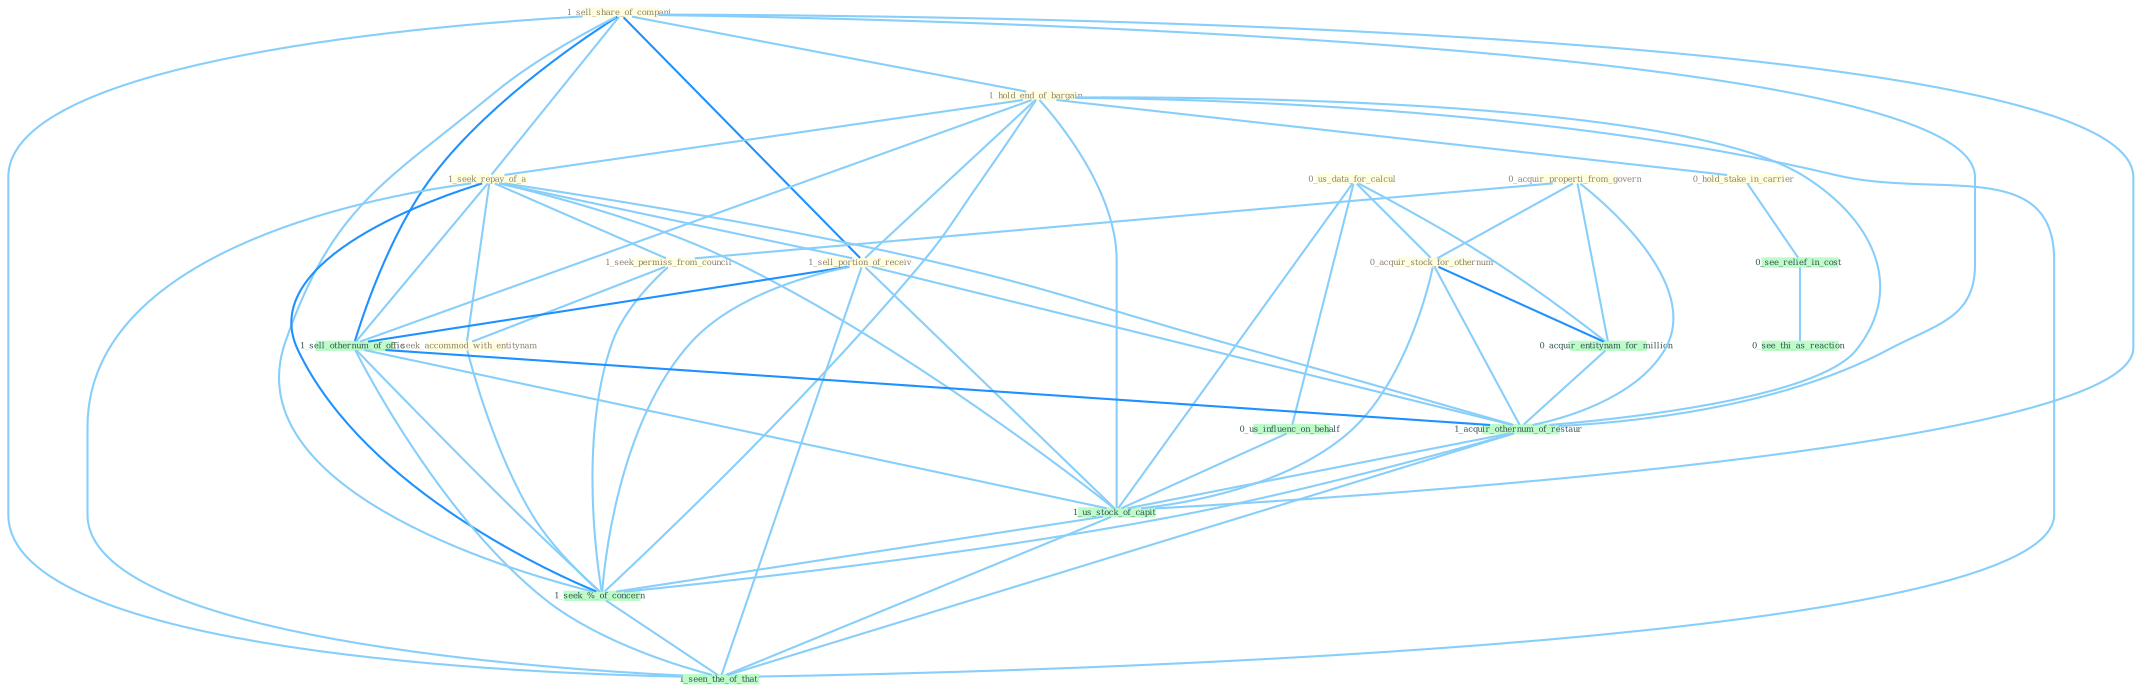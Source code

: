 Graph G{ 
    node
    [shape=polygon,style=filled,width=.5,height=.06,color="#BDFCC9",fixedsize=true,fontsize=4,
    fontcolor="#2f4f4f"];
    {node
    [color="#ffffe0", fontcolor="#8b7d6b"] "0_us_data_for_calcul " "1_sell_share_of_compani " "1_hold_end_of_bargain " "0_acquir_properti_from_govern " "1_seek_repay_of_a " "1_seek_permiss_from_council " "1_sell_portion_of_receiv " "0_hold_stake_in_carrier " "0_acquir_stock_for_othernum " "1_seek_accommod_with_entitynam "}
{node [color="#fff0f5", fontcolor="#b22222"]}
edge [color="#B0E2FF"];

	"0_us_data_for_calcul " -- "0_acquir_stock_for_othernum " [w="1", color="#87cefa" ];
	"0_us_data_for_calcul " -- "0_acquir_entitynam_for_million " [w="1", color="#87cefa" ];
	"0_us_data_for_calcul " -- "0_us_influenc_on_behalf " [w="1", color="#87cefa" ];
	"0_us_data_for_calcul " -- "1_us_stock_of_capit " [w="1", color="#87cefa" ];
	"1_sell_share_of_compani " -- "1_hold_end_of_bargain " [w="1", color="#87cefa" ];
	"1_sell_share_of_compani " -- "1_seek_repay_of_a " [w="1", color="#87cefa" ];
	"1_sell_share_of_compani " -- "1_sell_portion_of_receiv " [w="2", color="#1e90ff" , len=0.8];
	"1_sell_share_of_compani " -- "1_sell_othernum_of_offic " [w="2", color="#1e90ff" , len=0.8];
	"1_sell_share_of_compani " -- "1_acquir_othernum_of_restaur " [w="1", color="#87cefa" ];
	"1_sell_share_of_compani " -- "1_us_stock_of_capit " [w="1", color="#87cefa" ];
	"1_sell_share_of_compani " -- "1_seek_%_of_concern " [w="1", color="#87cefa" ];
	"1_sell_share_of_compani " -- "1_seen_the_of_that " [w="1", color="#87cefa" ];
	"1_hold_end_of_bargain " -- "1_seek_repay_of_a " [w="1", color="#87cefa" ];
	"1_hold_end_of_bargain " -- "1_sell_portion_of_receiv " [w="1", color="#87cefa" ];
	"1_hold_end_of_bargain " -- "0_hold_stake_in_carrier " [w="1", color="#87cefa" ];
	"1_hold_end_of_bargain " -- "1_sell_othernum_of_offic " [w="1", color="#87cefa" ];
	"1_hold_end_of_bargain " -- "1_acquir_othernum_of_restaur " [w="1", color="#87cefa" ];
	"1_hold_end_of_bargain " -- "1_us_stock_of_capit " [w="1", color="#87cefa" ];
	"1_hold_end_of_bargain " -- "1_seek_%_of_concern " [w="1", color="#87cefa" ];
	"1_hold_end_of_bargain " -- "1_seen_the_of_that " [w="1", color="#87cefa" ];
	"0_acquir_properti_from_govern " -- "1_seek_permiss_from_council " [w="1", color="#87cefa" ];
	"0_acquir_properti_from_govern " -- "0_acquir_stock_for_othernum " [w="1", color="#87cefa" ];
	"0_acquir_properti_from_govern " -- "0_acquir_entitynam_for_million " [w="1", color="#87cefa" ];
	"0_acquir_properti_from_govern " -- "1_acquir_othernum_of_restaur " [w="1", color="#87cefa" ];
	"1_seek_repay_of_a " -- "1_seek_permiss_from_council " [w="1", color="#87cefa" ];
	"1_seek_repay_of_a " -- "1_sell_portion_of_receiv " [w="1", color="#87cefa" ];
	"1_seek_repay_of_a " -- "1_seek_accommod_with_entitynam " [w="1", color="#87cefa" ];
	"1_seek_repay_of_a " -- "1_sell_othernum_of_offic " [w="1", color="#87cefa" ];
	"1_seek_repay_of_a " -- "1_acquir_othernum_of_restaur " [w="1", color="#87cefa" ];
	"1_seek_repay_of_a " -- "1_us_stock_of_capit " [w="1", color="#87cefa" ];
	"1_seek_repay_of_a " -- "1_seek_%_of_concern " [w="2", color="#1e90ff" , len=0.8];
	"1_seek_repay_of_a " -- "1_seen_the_of_that " [w="1", color="#87cefa" ];
	"1_seek_permiss_from_council " -- "1_seek_accommod_with_entitynam " [w="1", color="#87cefa" ];
	"1_seek_permiss_from_council " -- "1_seek_%_of_concern " [w="1", color="#87cefa" ];
	"1_sell_portion_of_receiv " -- "1_sell_othernum_of_offic " [w="2", color="#1e90ff" , len=0.8];
	"1_sell_portion_of_receiv " -- "1_acquir_othernum_of_restaur " [w="1", color="#87cefa" ];
	"1_sell_portion_of_receiv " -- "1_us_stock_of_capit " [w="1", color="#87cefa" ];
	"1_sell_portion_of_receiv " -- "1_seek_%_of_concern " [w="1", color="#87cefa" ];
	"1_sell_portion_of_receiv " -- "1_seen_the_of_that " [w="1", color="#87cefa" ];
	"0_hold_stake_in_carrier " -- "0_see_relief_in_cost " [w="1", color="#87cefa" ];
	"0_acquir_stock_for_othernum " -- "0_acquir_entitynam_for_million " [w="2", color="#1e90ff" , len=0.8];
	"0_acquir_stock_for_othernum " -- "1_acquir_othernum_of_restaur " [w="1", color="#87cefa" ];
	"0_acquir_stock_for_othernum " -- "1_us_stock_of_capit " [w="1", color="#87cefa" ];
	"1_seek_accommod_with_entitynam " -- "1_seek_%_of_concern " [w="1", color="#87cefa" ];
	"0_acquir_entitynam_for_million " -- "1_acquir_othernum_of_restaur " [w="1", color="#87cefa" ];
	"1_sell_othernum_of_offic " -- "1_acquir_othernum_of_restaur " [w="2", color="#1e90ff" , len=0.8];
	"1_sell_othernum_of_offic " -- "1_us_stock_of_capit " [w="1", color="#87cefa" ];
	"1_sell_othernum_of_offic " -- "1_seek_%_of_concern " [w="1", color="#87cefa" ];
	"1_sell_othernum_of_offic " -- "1_seen_the_of_that " [w="1", color="#87cefa" ];
	"0_us_influenc_on_behalf " -- "1_us_stock_of_capit " [w="1", color="#87cefa" ];
	"0_see_relief_in_cost " -- "0_see_thi_as_reaction " [w="1", color="#87cefa" ];
	"1_acquir_othernum_of_restaur " -- "1_us_stock_of_capit " [w="1", color="#87cefa" ];
	"1_acquir_othernum_of_restaur " -- "1_seek_%_of_concern " [w="1", color="#87cefa" ];
	"1_acquir_othernum_of_restaur " -- "1_seen_the_of_that " [w="1", color="#87cefa" ];
	"1_us_stock_of_capit " -- "1_seek_%_of_concern " [w="1", color="#87cefa" ];
	"1_us_stock_of_capit " -- "1_seen_the_of_that " [w="1", color="#87cefa" ];
	"1_seek_%_of_concern " -- "1_seen_the_of_that " [w="1", color="#87cefa" ];
}